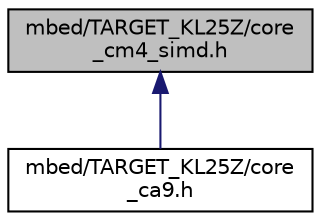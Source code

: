 digraph "mbed/TARGET_KL25Z/core_cm4_simd.h"
{
 // LATEX_PDF_SIZE
  edge [fontname="Helvetica",fontsize="10",labelfontname="Helvetica",labelfontsize="10"];
  node [fontname="Helvetica",fontsize="10",shape=record];
  Node1 [label="mbed/TARGET_KL25Z/core\l_cm4_simd.h",height=0.2,width=0.4,color="black", fillcolor="grey75", style="filled", fontcolor="black",tooltip="CMSIS Cortex-M4 SIMD Header File."];
  Node1 -> Node2 [dir="back",color="midnightblue",fontsize="10",style="solid",fontname="Helvetica"];
  Node2 [label="mbed/TARGET_KL25Z/core\l_ca9.h",height=0.2,width=0.4,color="black", fillcolor="white", style="filled",URL="$core__ca9_8h.html",tooltip="CMSIS Cortex-A9 Core Peripheral Access Layer Header File."];
}

